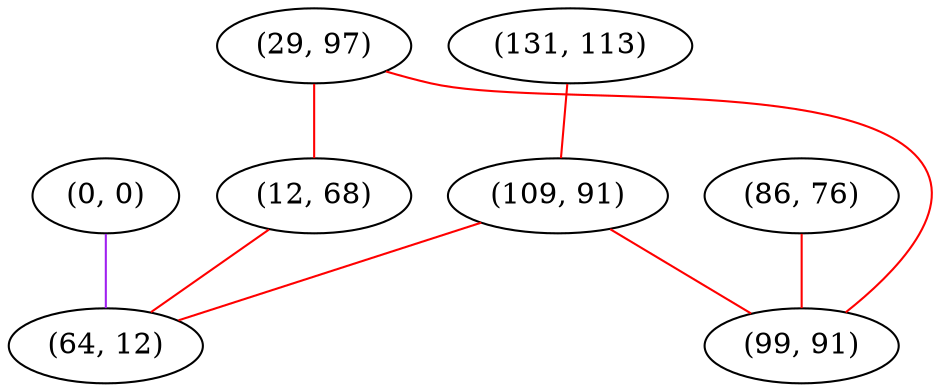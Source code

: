 graph "" {
"(131, 113)";
"(86, 76)";
"(0, 0)";
"(109, 91)";
"(29, 97)";
"(12, 68)";
"(64, 12)";
"(99, 91)";
"(131, 113)" -- "(109, 91)"  [color=red, key=0, weight=1];
"(86, 76)" -- "(99, 91)"  [color=red, key=0, weight=1];
"(0, 0)" -- "(64, 12)"  [color=purple, key=0, weight=4];
"(109, 91)" -- "(99, 91)"  [color=red, key=0, weight=1];
"(109, 91)" -- "(64, 12)"  [color=red, key=0, weight=1];
"(29, 97)" -- "(12, 68)"  [color=red, key=0, weight=1];
"(29, 97)" -- "(99, 91)"  [color=red, key=0, weight=1];
"(12, 68)" -- "(64, 12)"  [color=red, key=0, weight=1];
}
